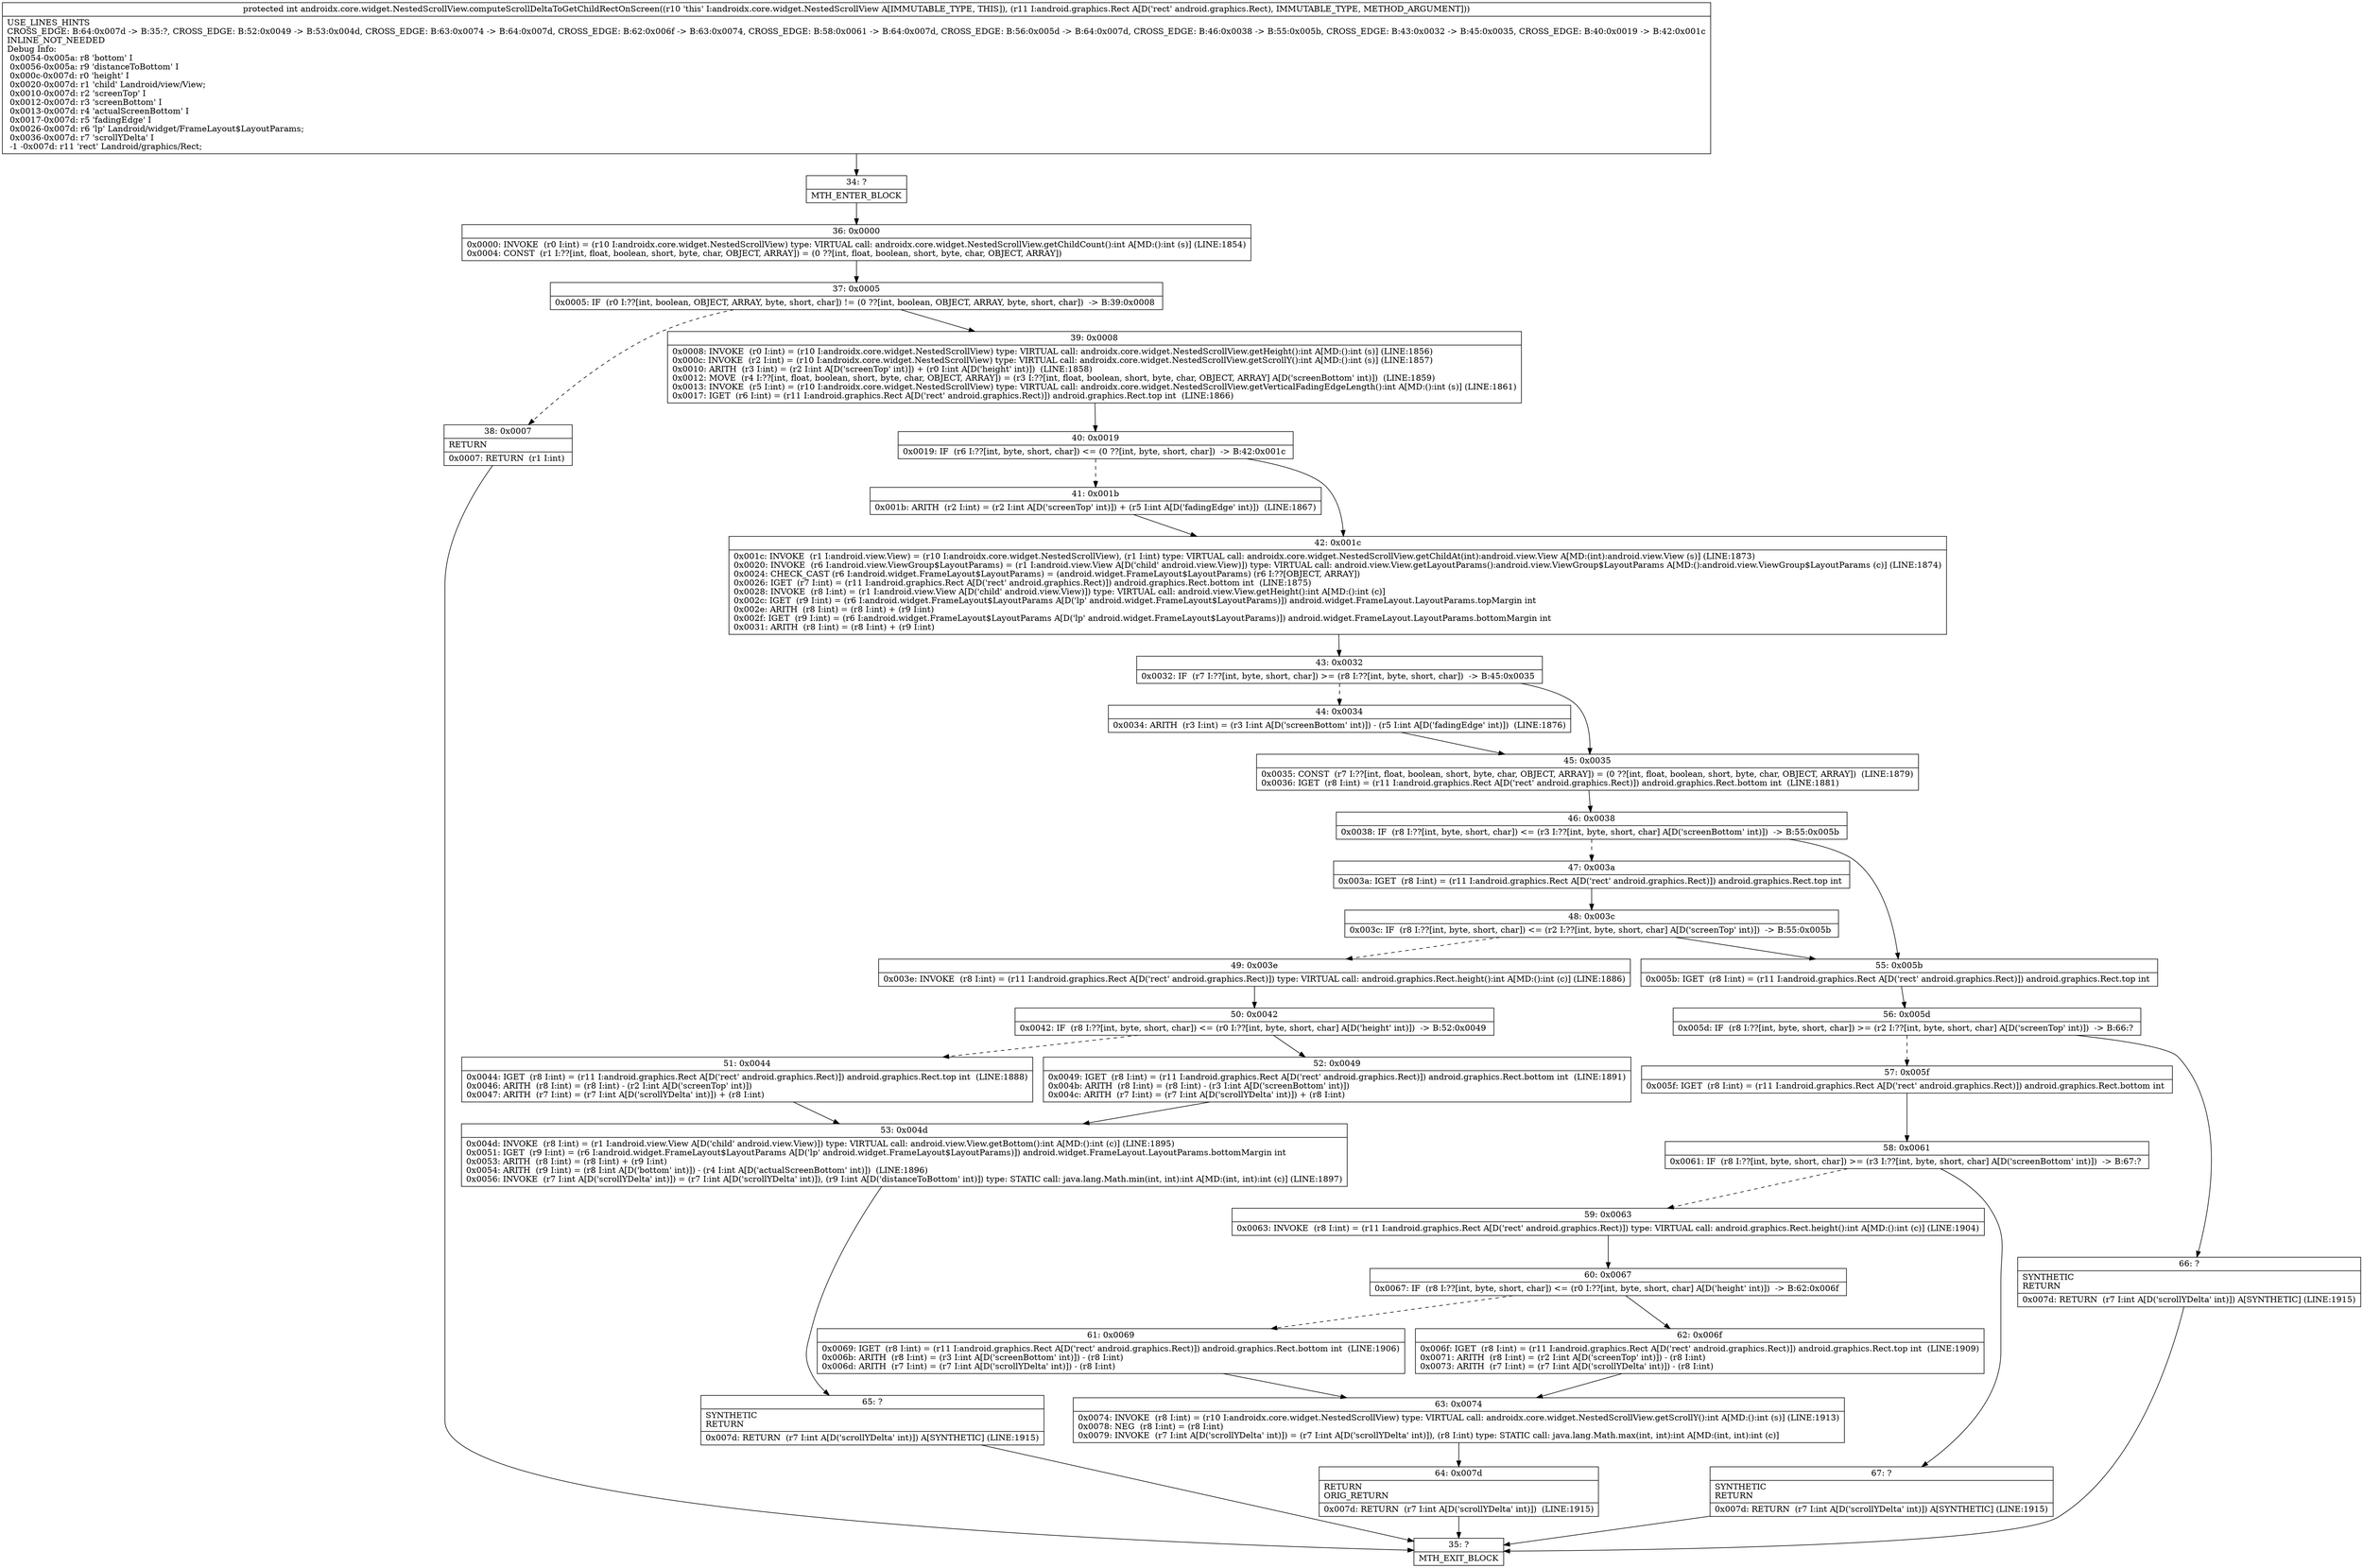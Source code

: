 digraph "CFG forandroidx.core.widget.NestedScrollView.computeScrollDeltaToGetChildRectOnScreen(Landroid\/graphics\/Rect;)I" {
Node_34 [shape=record,label="{34\:\ ?|MTH_ENTER_BLOCK\l}"];
Node_36 [shape=record,label="{36\:\ 0x0000|0x0000: INVOKE  (r0 I:int) = (r10 I:androidx.core.widget.NestedScrollView) type: VIRTUAL call: androidx.core.widget.NestedScrollView.getChildCount():int A[MD:():int (s)] (LINE:1854)\l0x0004: CONST  (r1 I:??[int, float, boolean, short, byte, char, OBJECT, ARRAY]) = (0 ??[int, float, boolean, short, byte, char, OBJECT, ARRAY]) \l}"];
Node_37 [shape=record,label="{37\:\ 0x0005|0x0005: IF  (r0 I:??[int, boolean, OBJECT, ARRAY, byte, short, char]) != (0 ??[int, boolean, OBJECT, ARRAY, byte, short, char])  \-\> B:39:0x0008 \l}"];
Node_38 [shape=record,label="{38\:\ 0x0007|RETURN\l|0x0007: RETURN  (r1 I:int) \l}"];
Node_35 [shape=record,label="{35\:\ ?|MTH_EXIT_BLOCK\l}"];
Node_39 [shape=record,label="{39\:\ 0x0008|0x0008: INVOKE  (r0 I:int) = (r10 I:androidx.core.widget.NestedScrollView) type: VIRTUAL call: androidx.core.widget.NestedScrollView.getHeight():int A[MD:():int (s)] (LINE:1856)\l0x000c: INVOKE  (r2 I:int) = (r10 I:androidx.core.widget.NestedScrollView) type: VIRTUAL call: androidx.core.widget.NestedScrollView.getScrollY():int A[MD:():int (s)] (LINE:1857)\l0x0010: ARITH  (r3 I:int) = (r2 I:int A[D('screenTop' int)]) + (r0 I:int A[D('height' int)])  (LINE:1858)\l0x0012: MOVE  (r4 I:??[int, float, boolean, short, byte, char, OBJECT, ARRAY]) = (r3 I:??[int, float, boolean, short, byte, char, OBJECT, ARRAY] A[D('screenBottom' int)])  (LINE:1859)\l0x0013: INVOKE  (r5 I:int) = (r10 I:androidx.core.widget.NestedScrollView) type: VIRTUAL call: androidx.core.widget.NestedScrollView.getVerticalFadingEdgeLength():int A[MD:():int (s)] (LINE:1861)\l0x0017: IGET  (r6 I:int) = (r11 I:android.graphics.Rect A[D('rect' android.graphics.Rect)]) android.graphics.Rect.top int  (LINE:1866)\l}"];
Node_40 [shape=record,label="{40\:\ 0x0019|0x0019: IF  (r6 I:??[int, byte, short, char]) \<= (0 ??[int, byte, short, char])  \-\> B:42:0x001c \l}"];
Node_41 [shape=record,label="{41\:\ 0x001b|0x001b: ARITH  (r2 I:int) = (r2 I:int A[D('screenTop' int)]) + (r5 I:int A[D('fadingEdge' int)])  (LINE:1867)\l}"];
Node_42 [shape=record,label="{42\:\ 0x001c|0x001c: INVOKE  (r1 I:android.view.View) = (r10 I:androidx.core.widget.NestedScrollView), (r1 I:int) type: VIRTUAL call: androidx.core.widget.NestedScrollView.getChildAt(int):android.view.View A[MD:(int):android.view.View (s)] (LINE:1873)\l0x0020: INVOKE  (r6 I:android.view.ViewGroup$LayoutParams) = (r1 I:android.view.View A[D('child' android.view.View)]) type: VIRTUAL call: android.view.View.getLayoutParams():android.view.ViewGroup$LayoutParams A[MD:():android.view.ViewGroup$LayoutParams (c)] (LINE:1874)\l0x0024: CHECK_CAST (r6 I:android.widget.FrameLayout$LayoutParams) = (android.widget.FrameLayout$LayoutParams) (r6 I:??[OBJECT, ARRAY]) \l0x0026: IGET  (r7 I:int) = (r11 I:android.graphics.Rect A[D('rect' android.graphics.Rect)]) android.graphics.Rect.bottom int  (LINE:1875)\l0x0028: INVOKE  (r8 I:int) = (r1 I:android.view.View A[D('child' android.view.View)]) type: VIRTUAL call: android.view.View.getHeight():int A[MD:():int (c)]\l0x002c: IGET  (r9 I:int) = (r6 I:android.widget.FrameLayout$LayoutParams A[D('lp' android.widget.FrameLayout$LayoutParams)]) android.widget.FrameLayout.LayoutParams.topMargin int \l0x002e: ARITH  (r8 I:int) = (r8 I:int) + (r9 I:int) \l0x002f: IGET  (r9 I:int) = (r6 I:android.widget.FrameLayout$LayoutParams A[D('lp' android.widget.FrameLayout$LayoutParams)]) android.widget.FrameLayout.LayoutParams.bottomMargin int \l0x0031: ARITH  (r8 I:int) = (r8 I:int) + (r9 I:int) \l}"];
Node_43 [shape=record,label="{43\:\ 0x0032|0x0032: IF  (r7 I:??[int, byte, short, char]) \>= (r8 I:??[int, byte, short, char])  \-\> B:45:0x0035 \l}"];
Node_44 [shape=record,label="{44\:\ 0x0034|0x0034: ARITH  (r3 I:int) = (r3 I:int A[D('screenBottom' int)]) \- (r5 I:int A[D('fadingEdge' int)])  (LINE:1876)\l}"];
Node_45 [shape=record,label="{45\:\ 0x0035|0x0035: CONST  (r7 I:??[int, float, boolean, short, byte, char, OBJECT, ARRAY]) = (0 ??[int, float, boolean, short, byte, char, OBJECT, ARRAY])  (LINE:1879)\l0x0036: IGET  (r8 I:int) = (r11 I:android.graphics.Rect A[D('rect' android.graphics.Rect)]) android.graphics.Rect.bottom int  (LINE:1881)\l}"];
Node_46 [shape=record,label="{46\:\ 0x0038|0x0038: IF  (r8 I:??[int, byte, short, char]) \<= (r3 I:??[int, byte, short, char] A[D('screenBottom' int)])  \-\> B:55:0x005b \l}"];
Node_47 [shape=record,label="{47\:\ 0x003a|0x003a: IGET  (r8 I:int) = (r11 I:android.graphics.Rect A[D('rect' android.graphics.Rect)]) android.graphics.Rect.top int \l}"];
Node_48 [shape=record,label="{48\:\ 0x003c|0x003c: IF  (r8 I:??[int, byte, short, char]) \<= (r2 I:??[int, byte, short, char] A[D('screenTop' int)])  \-\> B:55:0x005b \l}"];
Node_49 [shape=record,label="{49\:\ 0x003e|0x003e: INVOKE  (r8 I:int) = (r11 I:android.graphics.Rect A[D('rect' android.graphics.Rect)]) type: VIRTUAL call: android.graphics.Rect.height():int A[MD:():int (c)] (LINE:1886)\l}"];
Node_50 [shape=record,label="{50\:\ 0x0042|0x0042: IF  (r8 I:??[int, byte, short, char]) \<= (r0 I:??[int, byte, short, char] A[D('height' int)])  \-\> B:52:0x0049 \l}"];
Node_51 [shape=record,label="{51\:\ 0x0044|0x0044: IGET  (r8 I:int) = (r11 I:android.graphics.Rect A[D('rect' android.graphics.Rect)]) android.graphics.Rect.top int  (LINE:1888)\l0x0046: ARITH  (r8 I:int) = (r8 I:int) \- (r2 I:int A[D('screenTop' int)]) \l0x0047: ARITH  (r7 I:int) = (r7 I:int A[D('scrollYDelta' int)]) + (r8 I:int) \l}"];
Node_53 [shape=record,label="{53\:\ 0x004d|0x004d: INVOKE  (r8 I:int) = (r1 I:android.view.View A[D('child' android.view.View)]) type: VIRTUAL call: android.view.View.getBottom():int A[MD:():int (c)] (LINE:1895)\l0x0051: IGET  (r9 I:int) = (r6 I:android.widget.FrameLayout$LayoutParams A[D('lp' android.widget.FrameLayout$LayoutParams)]) android.widget.FrameLayout.LayoutParams.bottomMargin int \l0x0053: ARITH  (r8 I:int) = (r8 I:int) + (r9 I:int) \l0x0054: ARITH  (r9 I:int) = (r8 I:int A[D('bottom' int)]) \- (r4 I:int A[D('actualScreenBottom' int)])  (LINE:1896)\l0x0056: INVOKE  (r7 I:int A[D('scrollYDelta' int)]) = (r7 I:int A[D('scrollYDelta' int)]), (r9 I:int A[D('distanceToBottom' int)]) type: STATIC call: java.lang.Math.min(int, int):int A[MD:(int, int):int (c)] (LINE:1897)\l}"];
Node_65 [shape=record,label="{65\:\ ?|SYNTHETIC\lRETURN\l|0x007d: RETURN  (r7 I:int A[D('scrollYDelta' int)]) A[SYNTHETIC] (LINE:1915)\l}"];
Node_52 [shape=record,label="{52\:\ 0x0049|0x0049: IGET  (r8 I:int) = (r11 I:android.graphics.Rect A[D('rect' android.graphics.Rect)]) android.graphics.Rect.bottom int  (LINE:1891)\l0x004b: ARITH  (r8 I:int) = (r8 I:int) \- (r3 I:int A[D('screenBottom' int)]) \l0x004c: ARITH  (r7 I:int) = (r7 I:int A[D('scrollYDelta' int)]) + (r8 I:int) \l}"];
Node_55 [shape=record,label="{55\:\ 0x005b|0x005b: IGET  (r8 I:int) = (r11 I:android.graphics.Rect A[D('rect' android.graphics.Rect)]) android.graphics.Rect.top int \l}"];
Node_56 [shape=record,label="{56\:\ 0x005d|0x005d: IF  (r8 I:??[int, byte, short, char]) \>= (r2 I:??[int, byte, short, char] A[D('screenTop' int)])  \-\> B:66:? \l}"];
Node_57 [shape=record,label="{57\:\ 0x005f|0x005f: IGET  (r8 I:int) = (r11 I:android.graphics.Rect A[D('rect' android.graphics.Rect)]) android.graphics.Rect.bottom int \l}"];
Node_58 [shape=record,label="{58\:\ 0x0061|0x0061: IF  (r8 I:??[int, byte, short, char]) \>= (r3 I:??[int, byte, short, char] A[D('screenBottom' int)])  \-\> B:67:? \l}"];
Node_59 [shape=record,label="{59\:\ 0x0063|0x0063: INVOKE  (r8 I:int) = (r11 I:android.graphics.Rect A[D('rect' android.graphics.Rect)]) type: VIRTUAL call: android.graphics.Rect.height():int A[MD:():int (c)] (LINE:1904)\l}"];
Node_60 [shape=record,label="{60\:\ 0x0067|0x0067: IF  (r8 I:??[int, byte, short, char]) \<= (r0 I:??[int, byte, short, char] A[D('height' int)])  \-\> B:62:0x006f \l}"];
Node_61 [shape=record,label="{61\:\ 0x0069|0x0069: IGET  (r8 I:int) = (r11 I:android.graphics.Rect A[D('rect' android.graphics.Rect)]) android.graphics.Rect.bottom int  (LINE:1906)\l0x006b: ARITH  (r8 I:int) = (r3 I:int A[D('screenBottom' int)]) \- (r8 I:int) \l0x006d: ARITH  (r7 I:int) = (r7 I:int A[D('scrollYDelta' int)]) \- (r8 I:int) \l}"];
Node_63 [shape=record,label="{63\:\ 0x0074|0x0074: INVOKE  (r8 I:int) = (r10 I:androidx.core.widget.NestedScrollView) type: VIRTUAL call: androidx.core.widget.NestedScrollView.getScrollY():int A[MD:():int (s)] (LINE:1913)\l0x0078: NEG  (r8 I:int) = (r8 I:int) \l0x0079: INVOKE  (r7 I:int A[D('scrollYDelta' int)]) = (r7 I:int A[D('scrollYDelta' int)]), (r8 I:int) type: STATIC call: java.lang.Math.max(int, int):int A[MD:(int, int):int (c)]\l}"];
Node_64 [shape=record,label="{64\:\ 0x007d|RETURN\lORIG_RETURN\l|0x007d: RETURN  (r7 I:int A[D('scrollYDelta' int)])  (LINE:1915)\l}"];
Node_62 [shape=record,label="{62\:\ 0x006f|0x006f: IGET  (r8 I:int) = (r11 I:android.graphics.Rect A[D('rect' android.graphics.Rect)]) android.graphics.Rect.top int  (LINE:1909)\l0x0071: ARITH  (r8 I:int) = (r2 I:int A[D('screenTop' int)]) \- (r8 I:int) \l0x0073: ARITH  (r7 I:int) = (r7 I:int A[D('scrollYDelta' int)]) \- (r8 I:int) \l}"];
Node_67 [shape=record,label="{67\:\ ?|SYNTHETIC\lRETURN\l|0x007d: RETURN  (r7 I:int A[D('scrollYDelta' int)]) A[SYNTHETIC] (LINE:1915)\l}"];
Node_66 [shape=record,label="{66\:\ ?|SYNTHETIC\lRETURN\l|0x007d: RETURN  (r7 I:int A[D('scrollYDelta' int)]) A[SYNTHETIC] (LINE:1915)\l}"];
MethodNode[shape=record,label="{protected int androidx.core.widget.NestedScrollView.computeScrollDeltaToGetChildRectOnScreen((r10 'this' I:androidx.core.widget.NestedScrollView A[IMMUTABLE_TYPE, THIS]), (r11 I:android.graphics.Rect A[D('rect' android.graphics.Rect), IMMUTABLE_TYPE, METHOD_ARGUMENT]))  | USE_LINES_HINTS\lCROSS_EDGE: B:64:0x007d \-\> B:35:?, CROSS_EDGE: B:52:0x0049 \-\> B:53:0x004d, CROSS_EDGE: B:63:0x0074 \-\> B:64:0x007d, CROSS_EDGE: B:62:0x006f \-\> B:63:0x0074, CROSS_EDGE: B:58:0x0061 \-\> B:64:0x007d, CROSS_EDGE: B:56:0x005d \-\> B:64:0x007d, CROSS_EDGE: B:46:0x0038 \-\> B:55:0x005b, CROSS_EDGE: B:43:0x0032 \-\> B:45:0x0035, CROSS_EDGE: B:40:0x0019 \-\> B:42:0x001c\lINLINE_NOT_NEEDED\lDebug Info:\l  0x0054\-0x005a: r8 'bottom' I\l  0x0056\-0x005a: r9 'distanceToBottom' I\l  0x000c\-0x007d: r0 'height' I\l  0x0020\-0x007d: r1 'child' Landroid\/view\/View;\l  0x0010\-0x007d: r2 'screenTop' I\l  0x0012\-0x007d: r3 'screenBottom' I\l  0x0013\-0x007d: r4 'actualScreenBottom' I\l  0x0017\-0x007d: r5 'fadingEdge' I\l  0x0026\-0x007d: r6 'lp' Landroid\/widget\/FrameLayout$LayoutParams;\l  0x0036\-0x007d: r7 'scrollYDelta' I\l  \-1 \-0x007d: r11 'rect' Landroid\/graphics\/Rect;\l}"];
MethodNode -> Node_34;Node_34 -> Node_36;
Node_36 -> Node_37;
Node_37 -> Node_38[style=dashed];
Node_37 -> Node_39;
Node_38 -> Node_35;
Node_39 -> Node_40;
Node_40 -> Node_41[style=dashed];
Node_40 -> Node_42;
Node_41 -> Node_42;
Node_42 -> Node_43;
Node_43 -> Node_44[style=dashed];
Node_43 -> Node_45;
Node_44 -> Node_45;
Node_45 -> Node_46;
Node_46 -> Node_47[style=dashed];
Node_46 -> Node_55;
Node_47 -> Node_48;
Node_48 -> Node_49[style=dashed];
Node_48 -> Node_55;
Node_49 -> Node_50;
Node_50 -> Node_51[style=dashed];
Node_50 -> Node_52;
Node_51 -> Node_53;
Node_53 -> Node_65;
Node_65 -> Node_35;
Node_52 -> Node_53;
Node_55 -> Node_56;
Node_56 -> Node_57[style=dashed];
Node_56 -> Node_66;
Node_57 -> Node_58;
Node_58 -> Node_59[style=dashed];
Node_58 -> Node_67;
Node_59 -> Node_60;
Node_60 -> Node_61[style=dashed];
Node_60 -> Node_62;
Node_61 -> Node_63;
Node_63 -> Node_64;
Node_64 -> Node_35;
Node_62 -> Node_63;
Node_67 -> Node_35;
Node_66 -> Node_35;
}

